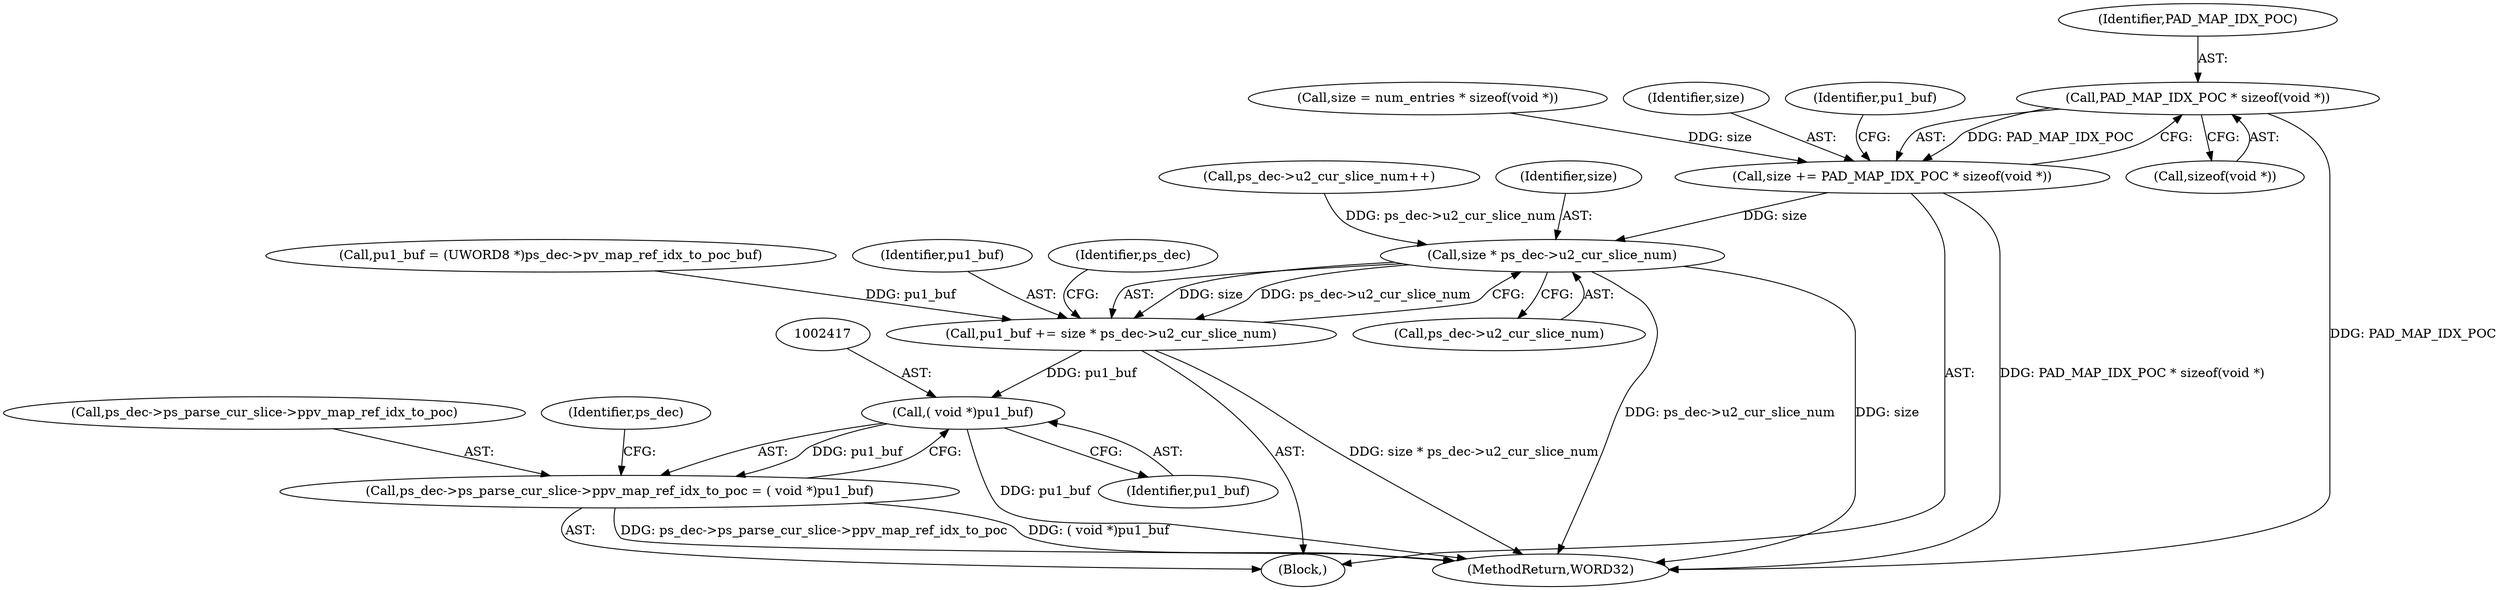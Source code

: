 digraph "0_Android_494561291a503840f385fbcd11d9bc5f4dc502b8_2@API" {
"1002392" [label="(Call,PAD_MAP_IDX_POC * sizeof(void *))"];
"1002390" [label="(Call,size += PAD_MAP_IDX_POC * sizeof(void *))"];
"1002405" [label="(Call,size * ps_dec->u2_cur_slice_num)"];
"1002403" [label="(Call,pu1_buf += size * ps_dec->u2_cur_slice_num)"];
"1002416" [label="(Call,( void *)pu1_buf)"];
"1002410" [label="(Call,ps_dec->ps_parse_cur_slice->ppv_map_ref_idx_to_poc = ( void *)pu1_buf)"];
"1002392" [label="(Call,PAD_MAP_IDX_POC * sizeof(void *))"];
"1002384" [label="(Call,size = num_entries * sizeof(void *))"];
"1002396" [label="(Call,pu1_buf = (UWORD8 *)ps_dec->pv_map_ref_idx_to_poc_buf)"];
"1002405" [label="(Call,size * ps_dec->u2_cur_slice_num)"];
"1002394" [label="(Call,sizeof(void *))"];
"1001287" [label="(Call,ps_dec->u2_cur_slice_num++)"];
"1002411" [label="(Call,ps_dec->ps_parse_cur_slice->ppv_map_ref_idx_to_poc)"];
"1002407" [label="(Call,ps_dec->u2_cur_slice_num)"];
"1002404" [label="(Identifier,pu1_buf)"];
"1002390" [label="(Call,size += PAD_MAP_IDX_POC * sizeof(void *))"];
"1002393" [label="(Identifier,PAD_MAP_IDX_POC)"];
"1002413" [label="(Identifier,ps_dec)"];
"1002410" [label="(Call,ps_dec->ps_parse_cur_slice->ppv_map_ref_idx_to_poc = ( void *)pu1_buf)"];
"1002391" [label="(Identifier,size)"];
"1002406" [label="(Identifier,size)"];
"1002416" [label="(Call,( void *)pu1_buf)"];
"1002364" [label="(Block,)"];
"1002403" [label="(Call,pu1_buf += size * ps_dec->u2_cur_slice_num)"];
"1002619" [label="(MethodReturn,WORD32)"];
"1002397" [label="(Identifier,pu1_buf)"];
"1002421" [label="(Identifier,ps_dec)"];
"1002418" [label="(Identifier,pu1_buf)"];
"1002392" -> "1002390"  [label="AST: "];
"1002392" -> "1002394"  [label="CFG: "];
"1002393" -> "1002392"  [label="AST: "];
"1002394" -> "1002392"  [label="AST: "];
"1002390" -> "1002392"  [label="CFG: "];
"1002392" -> "1002619"  [label="DDG: PAD_MAP_IDX_POC"];
"1002392" -> "1002390"  [label="DDG: PAD_MAP_IDX_POC"];
"1002390" -> "1002364"  [label="AST: "];
"1002391" -> "1002390"  [label="AST: "];
"1002397" -> "1002390"  [label="CFG: "];
"1002390" -> "1002619"  [label="DDG: PAD_MAP_IDX_POC * sizeof(void *)"];
"1002384" -> "1002390"  [label="DDG: size"];
"1002390" -> "1002405"  [label="DDG: size"];
"1002405" -> "1002403"  [label="AST: "];
"1002405" -> "1002407"  [label="CFG: "];
"1002406" -> "1002405"  [label="AST: "];
"1002407" -> "1002405"  [label="AST: "];
"1002403" -> "1002405"  [label="CFG: "];
"1002405" -> "1002619"  [label="DDG: ps_dec->u2_cur_slice_num"];
"1002405" -> "1002619"  [label="DDG: size"];
"1002405" -> "1002403"  [label="DDG: size"];
"1002405" -> "1002403"  [label="DDG: ps_dec->u2_cur_slice_num"];
"1001287" -> "1002405"  [label="DDG: ps_dec->u2_cur_slice_num"];
"1002403" -> "1002364"  [label="AST: "];
"1002404" -> "1002403"  [label="AST: "];
"1002413" -> "1002403"  [label="CFG: "];
"1002403" -> "1002619"  [label="DDG: size * ps_dec->u2_cur_slice_num"];
"1002396" -> "1002403"  [label="DDG: pu1_buf"];
"1002403" -> "1002416"  [label="DDG: pu1_buf"];
"1002416" -> "1002410"  [label="AST: "];
"1002416" -> "1002418"  [label="CFG: "];
"1002417" -> "1002416"  [label="AST: "];
"1002418" -> "1002416"  [label="AST: "];
"1002410" -> "1002416"  [label="CFG: "];
"1002416" -> "1002619"  [label="DDG: pu1_buf"];
"1002416" -> "1002410"  [label="DDG: pu1_buf"];
"1002410" -> "1002364"  [label="AST: "];
"1002411" -> "1002410"  [label="AST: "];
"1002421" -> "1002410"  [label="CFG: "];
"1002410" -> "1002619"  [label="DDG: ps_dec->ps_parse_cur_slice->ppv_map_ref_idx_to_poc"];
"1002410" -> "1002619"  [label="DDG: ( void *)pu1_buf"];
}
